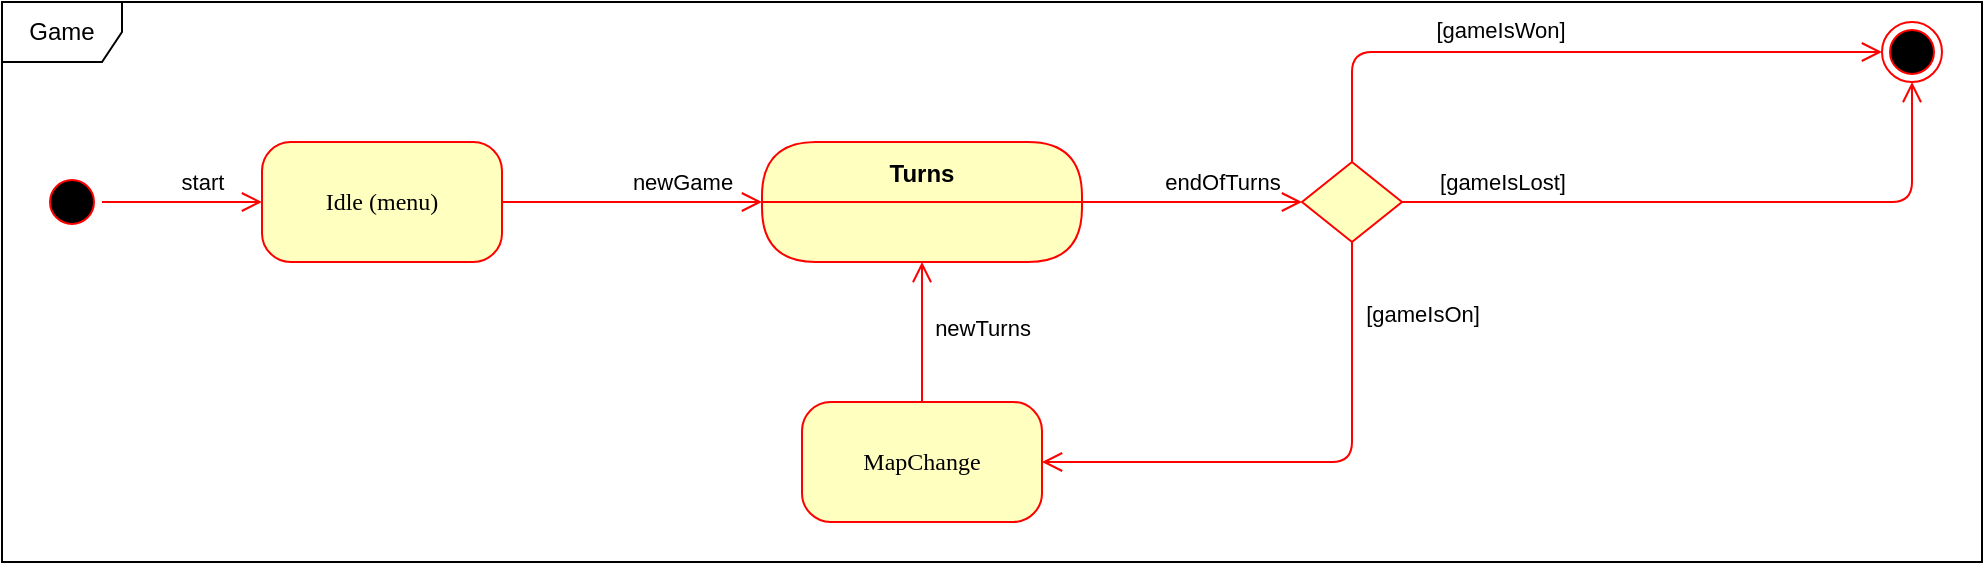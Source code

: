 <mxfile version="23.1.5" type="device">
  <diagram name="Page-1" id="58cdce13-f638-feb5-8d6f-7d28b1aa9fa0">
    <mxGraphModel dx="1195" dy="712" grid="1" gridSize="10" guides="1" tooltips="1" connect="1" arrows="1" fold="1" page="1" pageScale="1" pageWidth="1100" pageHeight="850" background="none" math="0" shadow="0">
      <root>
        <mxCell id="0" />
        <mxCell id="1" parent="0" />
        <mxCell id="382b91b5511bd0f7-1" value="" style="ellipse;html=1;shape=startState;fillColor=#000000;strokeColor=#ff0000;rounded=1;shadow=0;comic=0;labelBackgroundColor=none;fontFamily=Verdana;fontSize=12;fontColor=#000000;align=center;direction=south;" parent="1" vertex="1">
          <mxGeometry x="130" y="135" width="30" height="30" as="geometry" />
        </mxCell>
        <mxCell id="382b91b5511bd0f7-6" value="Idle (menu)" style="rounded=1;whiteSpace=wrap;html=1;arcSize=24;fillColor=#ffffc0;strokeColor=#ff0000;shadow=0;comic=0;labelBackgroundColor=none;fontFamily=Verdana;fontSize=12;fontColor=#000000;align=center;" parent="1" vertex="1">
          <mxGeometry x="240" y="120" width="120" height="60" as="geometry" />
        </mxCell>
        <mxCell id="2a3bc250acf0617d-9" style="edgeStyle=orthogonalEdgeStyle;html=1;labelBackgroundColor=none;endArrow=open;endSize=8;strokeColor=#ff0000;fontFamily=Verdana;fontSize=12;align=left;" parent="1" source="382b91b5511bd0f7-1" target="382b91b5511bd0f7-6" edge="1">
          <mxGeometry relative="1" as="geometry" />
        </mxCell>
        <mxCell id="ZTl2lDhyHmjJF0rZc_NS-24" value="start" style="edgeLabel;html=1;align=center;verticalAlign=middle;resizable=0;points=[];" vertex="1" connectable="0" parent="2a3bc250acf0617d-9">
          <mxGeometry x="0.125" y="2" relative="1" as="geometry">
            <mxPoint x="5" y="-8" as="offset" />
          </mxGeometry>
        </mxCell>
        <mxCell id="ZTl2lDhyHmjJF0rZc_NS-1" value="Turns" style="swimlane;fontStyle=1;align=center;verticalAlign=middle;childLayout=stackLayout;horizontal=1;startSize=30;horizontalStack=0;resizeParent=0;resizeLast=1;container=0;fontColor=#000000;collapsible=0;rounded=1;arcSize=30;strokeColor=#ff0000;fillColor=#ffffc0;swimlaneFillColor=#ffffc0;dropTarget=0;" vertex="1" parent="1">
          <mxGeometry x="490" y="120" width="160" height="60" as="geometry" />
        </mxCell>
        <mxCell id="ZTl2lDhyHmjJF0rZc_NS-4" value="" style="rhombus;whiteSpace=wrap;html=1;fontColor=#000000;fillColor=#ffffc0;strokeColor=#ff0000;" vertex="1" parent="1">
          <mxGeometry x="760" y="130" width="50" height="40" as="geometry" />
        </mxCell>
        <mxCell id="ZTl2lDhyHmjJF0rZc_NS-7" value="Game" style="shape=umlFrame;whiteSpace=wrap;html=1;pointerEvents=0;" vertex="1" parent="1">
          <mxGeometry x="110" y="50" width="990" height="280" as="geometry" />
        </mxCell>
        <mxCell id="ZTl2lDhyHmjJF0rZc_NS-10" value="MapChange" style="rounded=1;whiteSpace=wrap;html=1;arcSize=24;fillColor=#ffffc0;strokeColor=#ff0000;shadow=0;comic=0;labelBackgroundColor=none;fontFamily=Verdana;fontSize=12;fontColor=#000000;align=center;" vertex="1" parent="1">
          <mxGeometry x="510" y="250" width="120" height="60" as="geometry" />
        </mxCell>
        <mxCell id="ZTl2lDhyHmjJF0rZc_NS-11" value="" style="ellipse;html=1;shape=endState;fillColor=#000000;strokeColor=#ff0000;" vertex="1" parent="1">
          <mxGeometry x="1050" y="60" width="30" height="30" as="geometry" />
        </mxCell>
        <mxCell id="ZTl2lDhyHmjJF0rZc_NS-18" style="edgeStyle=orthogonalEdgeStyle;html=1;labelBackgroundColor=none;endArrow=open;endSize=8;strokeColor=#ff0000;fontFamily=Verdana;fontSize=12;align=left;exitX=1;exitY=0.5;exitDx=0;exitDy=0;" edge="1" parent="1" source="382b91b5511bd0f7-6" target="ZTl2lDhyHmjJF0rZc_NS-1">
          <mxGeometry relative="1" as="geometry">
            <mxPoint x="170" y="160" as="sourcePoint" />
            <mxPoint x="250" y="160" as="targetPoint" />
          </mxGeometry>
        </mxCell>
        <mxCell id="ZTl2lDhyHmjJF0rZc_NS-27" value="newGame" style="edgeLabel;html=1;align=center;verticalAlign=middle;resizable=0;points=[];" vertex="1" connectable="0" parent="ZTl2lDhyHmjJF0rZc_NS-18">
          <mxGeometry x="0.38" y="1" relative="1" as="geometry">
            <mxPoint y="-9" as="offset" />
          </mxGeometry>
        </mxCell>
        <mxCell id="ZTl2lDhyHmjJF0rZc_NS-19" style="edgeStyle=orthogonalEdgeStyle;html=1;labelBackgroundColor=none;endArrow=open;endSize=8;strokeColor=#ff0000;fontFamily=Verdana;fontSize=12;align=left;exitX=1;exitY=0.5;exitDx=0;exitDy=0;entryX=0;entryY=0.5;entryDx=0;entryDy=0;" edge="1" parent="1" source="ZTl2lDhyHmjJF0rZc_NS-1" target="ZTl2lDhyHmjJF0rZc_NS-4">
          <mxGeometry relative="1" as="geometry">
            <mxPoint x="370" y="160" as="sourcePoint" />
            <mxPoint x="500" y="160" as="targetPoint" />
          </mxGeometry>
        </mxCell>
        <mxCell id="ZTl2lDhyHmjJF0rZc_NS-29" value="endOfTurns" style="edgeLabel;html=1;align=center;verticalAlign=middle;resizable=0;points=[];" vertex="1" connectable="0" parent="ZTl2lDhyHmjJF0rZc_NS-19">
          <mxGeometry x="0.127" relative="1" as="geometry">
            <mxPoint x="8" y="-10" as="offset" />
          </mxGeometry>
        </mxCell>
        <mxCell id="ZTl2lDhyHmjJF0rZc_NS-20" style="edgeStyle=orthogonalEdgeStyle;html=1;labelBackgroundColor=none;endArrow=open;endSize=8;strokeColor=#ff0000;fontFamily=Verdana;fontSize=12;align=left;exitX=1;exitY=0.5;exitDx=0;exitDy=0;entryX=0.5;entryY=1;entryDx=0;entryDy=0;" edge="1" parent="1" source="ZTl2lDhyHmjJF0rZc_NS-4" target="ZTl2lDhyHmjJF0rZc_NS-11">
          <mxGeometry relative="1" as="geometry">
            <mxPoint x="660" y="160" as="sourcePoint" />
            <mxPoint x="770" y="160" as="targetPoint" />
            <Array as="points">
              <mxPoint x="1065" y="150" />
            </Array>
          </mxGeometry>
        </mxCell>
        <mxCell id="ZTl2lDhyHmjJF0rZc_NS-30" value="[gameIsLost]" style="edgeLabel;html=1;align=center;verticalAlign=middle;resizable=0;points=[];" vertex="1" connectable="0" parent="ZTl2lDhyHmjJF0rZc_NS-20">
          <mxGeometry x="-0.721" y="1" relative="1" as="geometry">
            <mxPoint x="6" y="-9" as="offset" />
          </mxGeometry>
        </mxCell>
        <mxCell id="ZTl2lDhyHmjJF0rZc_NS-21" style="edgeStyle=orthogonalEdgeStyle;html=1;labelBackgroundColor=none;endArrow=open;endSize=8;strokeColor=#ff0000;fontFamily=Verdana;fontSize=12;align=left;exitX=0.5;exitY=0;exitDx=0;exitDy=0;entryX=0;entryY=0.5;entryDx=0;entryDy=0;" edge="1" parent="1" source="ZTl2lDhyHmjJF0rZc_NS-4" target="ZTl2lDhyHmjJF0rZc_NS-11">
          <mxGeometry relative="1" as="geometry">
            <mxPoint x="660" y="160" as="sourcePoint" />
            <mxPoint x="770" y="160" as="targetPoint" />
          </mxGeometry>
        </mxCell>
        <mxCell id="ZTl2lDhyHmjJF0rZc_NS-32" value="[gameIsWon]" style="edgeLabel;html=1;align=center;verticalAlign=middle;resizable=0;points=[];" vertex="1" connectable="0" parent="ZTl2lDhyHmjJF0rZc_NS-21">
          <mxGeometry x="-0.171" y="1" relative="1" as="geometry">
            <mxPoint x="-4" y="-10" as="offset" />
          </mxGeometry>
        </mxCell>
        <mxCell id="ZTl2lDhyHmjJF0rZc_NS-22" style="edgeStyle=orthogonalEdgeStyle;html=1;labelBackgroundColor=none;endArrow=open;endSize=8;strokeColor=#ff0000;fontFamily=Verdana;fontSize=12;align=left;exitX=0.5;exitY=1;exitDx=0;exitDy=0;entryX=1;entryY=0.5;entryDx=0;entryDy=0;" edge="1" parent="1" source="ZTl2lDhyHmjJF0rZc_NS-4" target="ZTl2lDhyHmjJF0rZc_NS-10">
          <mxGeometry relative="1" as="geometry">
            <mxPoint x="660" y="160" as="sourcePoint" />
            <mxPoint x="770" y="160" as="targetPoint" />
          </mxGeometry>
        </mxCell>
        <mxCell id="ZTl2lDhyHmjJF0rZc_NS-31" value="[gameIsOn]" style="edgeLabel;html=1;align=center;verticalAlign=middle;resizable=0;points=[];" vertex="1" connectable="0" parent="ZTl2lDhyHmjJF0rZc_NS-22">
          <mxGeometry x="-0.731" y="1" relative="1" as="geometry">
            <mxPoint x="34" as="offset" />
          </mxGeometry>
        </mxCell>
        <mxCell id="ZTl2lDhyHmjJF0rZc_NS-23" style="edgeStyle=orthogonalEdgeStyle;html=1;labelBackgroundColor=none;endArrow=open;endSize=8;strokeColor=#ff0000;fontFamily=Verdana;fontSize=12;align=left;exitX=0.5;exitY=0;exitDx=0;exitDy=0;entryX=0.5;entryY=1;entryDx=0;entryDy=0;" edge="1" parent="1" source="ZTl2lDhyHmjJF0rZc_NS-10" target="ZTl2lDhyHmjJF0rZc_NS-1">
          <mxGeometry relative="1" as="geometry">
            <mxPoint x="660" y="160" as="sourcePoint" />
            <mxPoint x="770" y="160" as="targetPoint" />
          </mxGeometry>
        </mxCell>
        <mxCell id="ZTl2lDhyHmjJF0rZc_NS-28" value="newTurns" style="edgeLabel;html=1;align=center;verticalAlign=middle;resizable=0;points=[];" vertex="1" connectable="0" parent="ZTl2lDhyHmjJF0rZc_NS-23">
          <mxGeometry x="0.076" relative="1" as="geometry">
            <mxPoint x="30" as="offset" />
          </mxGeometry>
        </mxCell>
      </root>
    </mxGraphModel>
  </diagram>
</mxfile>
